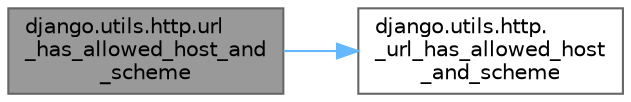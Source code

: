 digraph "django.utils.http.url_has_allowed_host_and_scheme"
{
 // LATEX_PDF_SIZE
  bgcolor="transparent";
  edge [fontname=Helvetica,fontsize=10,labelfontname=Helvetica,labelfontsize=10];
  node [fontname=Helvetica,fontsize=10,shape=box,height=0.2,width=0.4];
  rankdir="LR";
  Node1 [id="Node000001",label="django.utils.http.url\l_has_allowed_host_and\l_scheme",height=0.2,width=0.4,color="gray40", fillcolor="grey60", style="filled", fontcolor="black",tooltip=" "];
  Node1 -> Node2 [id="edge1_Node000001_Node000002",color="steelblue1",style="solid",tooltip=" "];
  Node2 [id="Node000002",label="django.utils.http.\l_url_has_allowed_host\l_and_scheme",height=0.2,width=0.4,color="grey40", fillcolor="white", style="filled",URL="$namespacedjango_1_1utils_1_1http.html#ae47de6a7bcb4f729d864feed4989c938",tooltip=" "];
}
